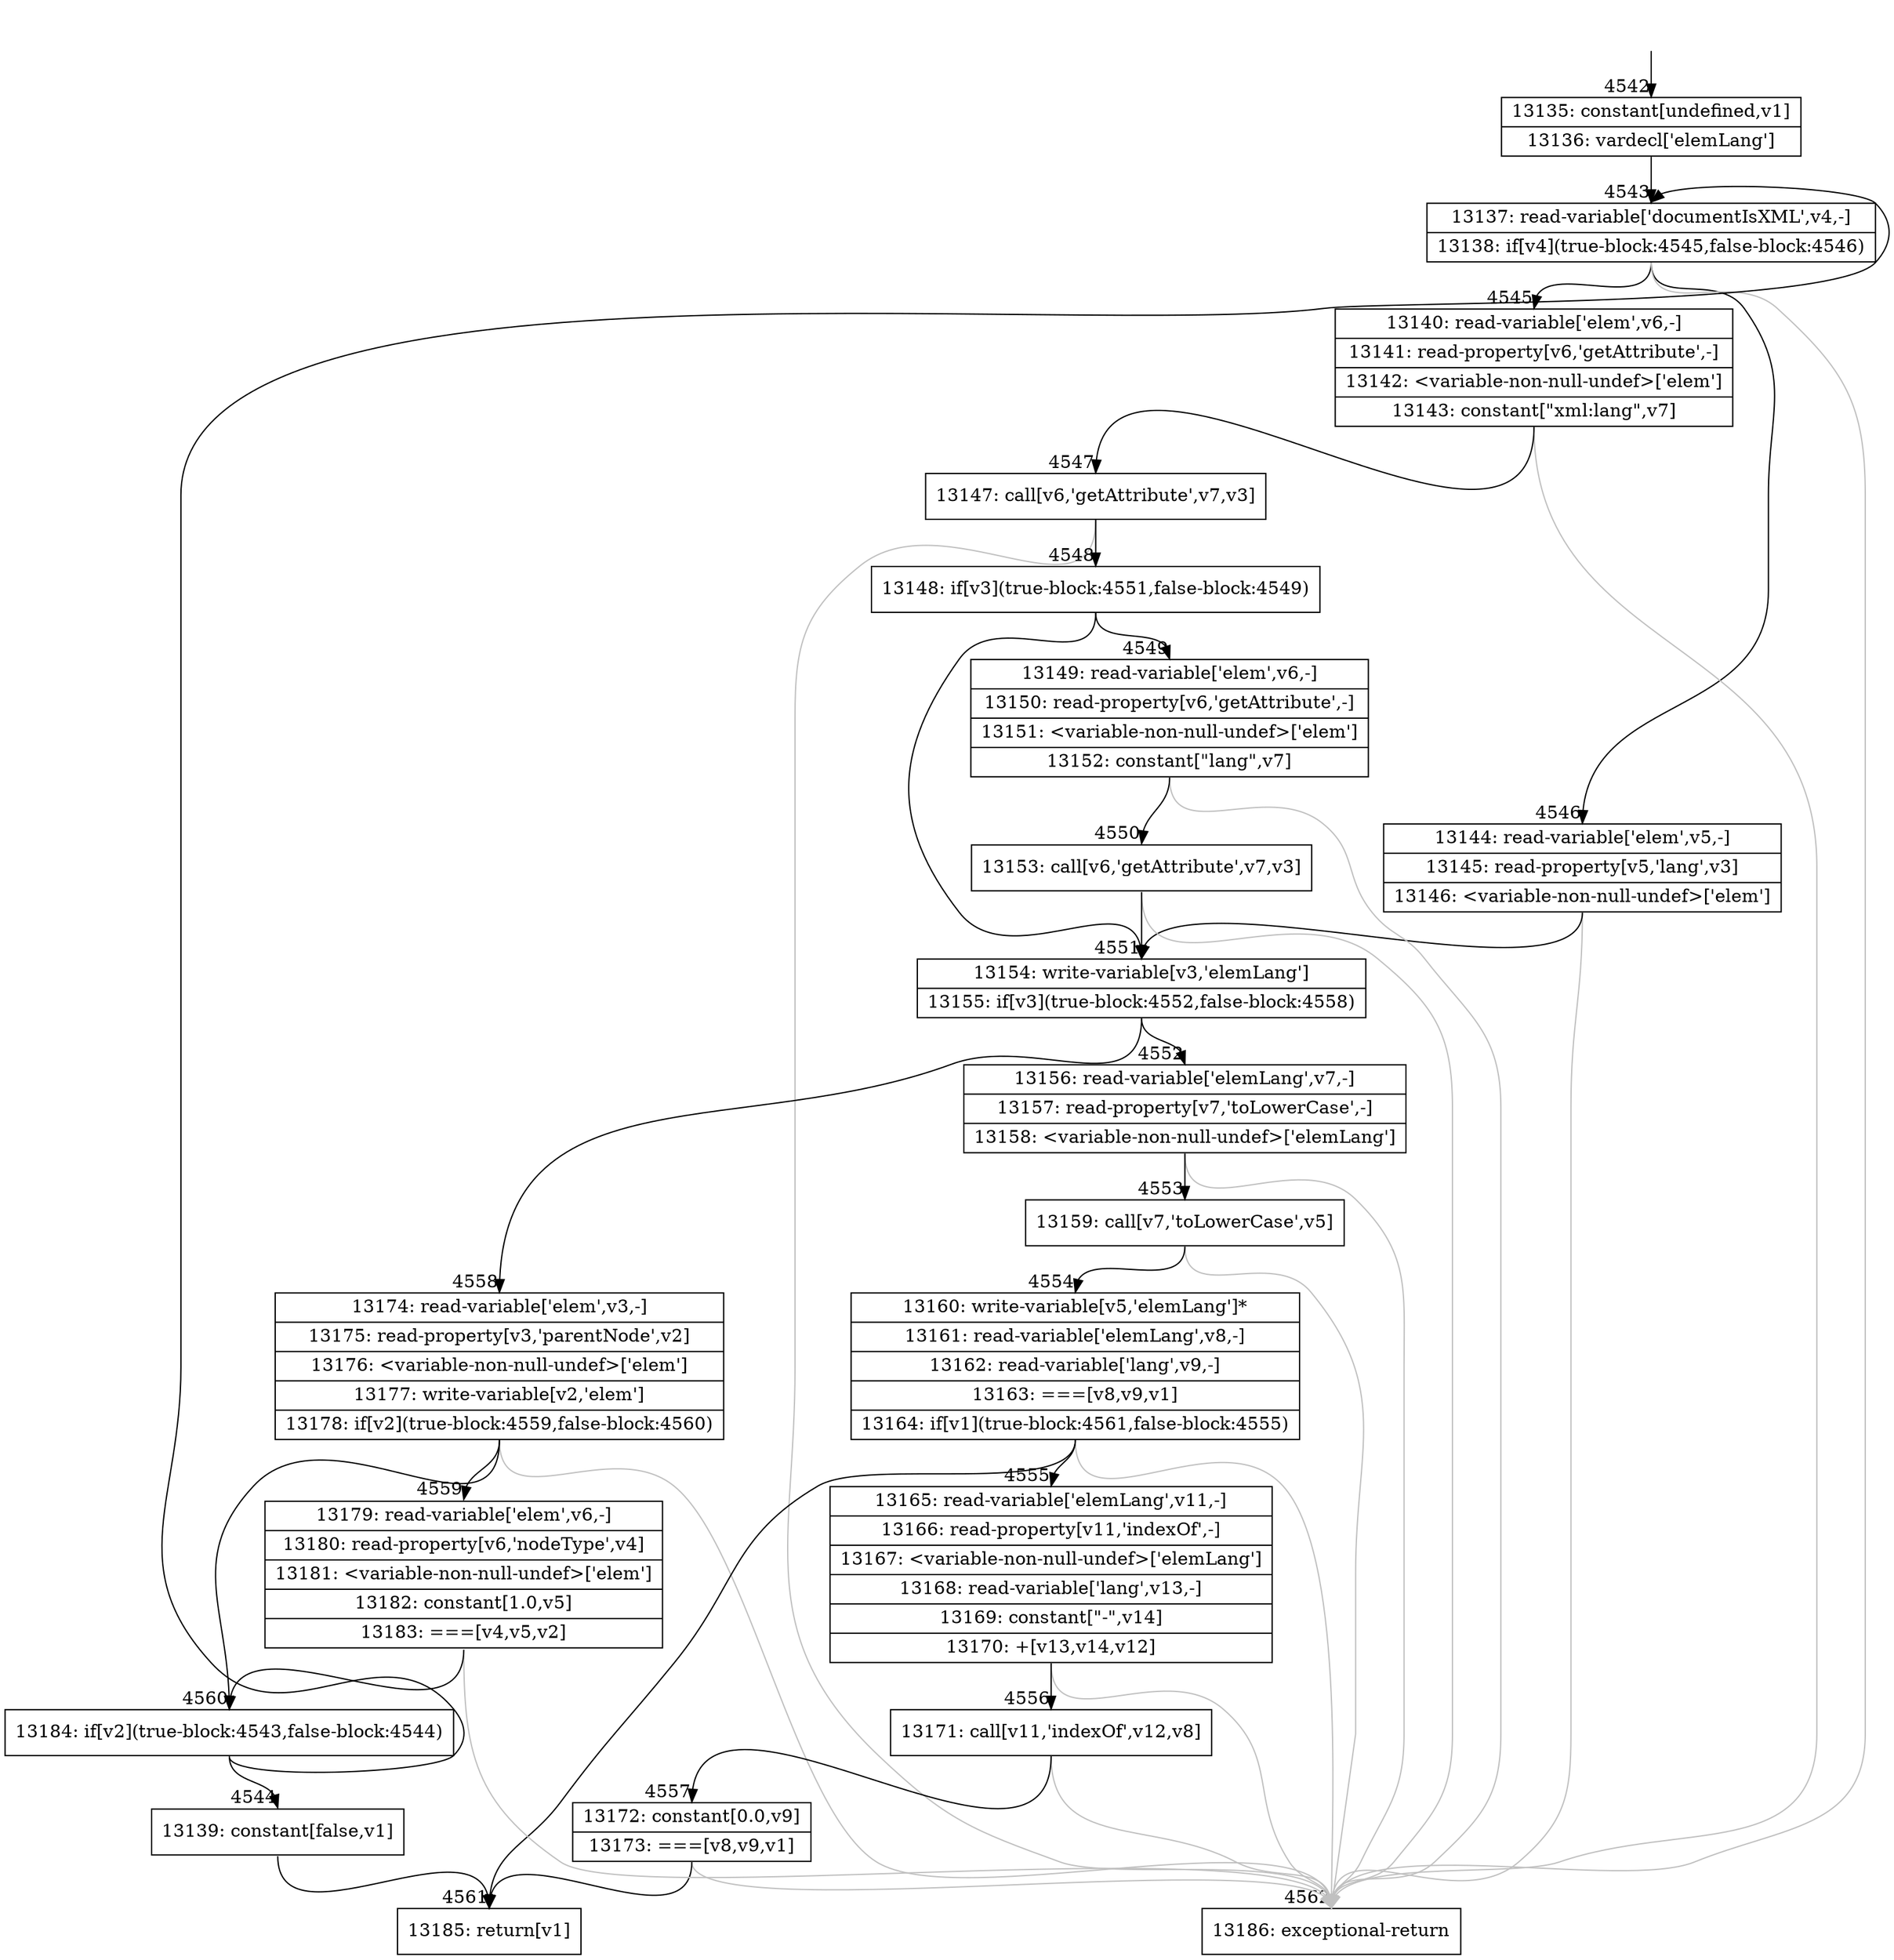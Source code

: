 digraph {
rankdir="TD"
BB_entry297[shape=none,label=""];
BB_entry297 -> BB4542 [tailport=s, headport=n, headlabel="    4542"]
BB4542 [shape=record label="{13135: constant[undefined,v1]|13136: vardecl['elemLang']}" ] 
BB4542 -> BB4543 [tailport=s, headport=n, headlabel="      4543"]
BB4543 [shape=record label="{13137: read-variable['documentIsXML',v4,-]|13138: if[v4](true-block:4545,false-block:4546)}" ] 
BB4543 -> BB4545 [tailport=s, headport=n, headlabel="      4545"]
BB4543 -> BB4546 [tailport=s, headport=n, headlabel="      4546"]
BB4543 -> BB4562 [tailport=s, headport=n, color=gray, headlabel="      4562"]
BB4544 [shape=record label="{13139: constant[false,v1]}" ] 
BB4544 -> BB4561 [tailport=s, headport=n, headlabel="      4561"]
BB4545 [shape=record label="{13140: read-variable['elem',v6,-]|13141: read-property[v6,'getAttribute',-]|13142: \<variable-non-null-undef\>['elem']|13143: constant[\"xml:lang\",v7]}" ] 
BB4545 -> BB4547 [tailport=s, headport=n, headlabel="      4547"]
BB4545 -> BB4562 [tailport=s, headport=n, color=gray]
BB4546 [shape=record label="{13144: read-variable['elem',v5,-]|13145: read-property[v5,'lang',v3]|13146: \<variable-non-null-undef\>['elem']}" ] 
BB4546 -> BB4551 [tailport=s, headport=n, headlabel="      4551"]
BB4546 -> BB4562 [tailport=s, headport=n, color=gray]
BB4547 [shape=record label="{13147: call[v6,'getAttribute',v7,v3]}" ] 
BB4547 -> BB4548 [tailport=s, headport=n, headlabel="      4548"]
BB4547 -> BB4562 [tailport=s, headport=n, color=gray]
BB4548 [shape=record label="{13148: if[v3](true-block:4551,false-block:4549)}" ] 
BB4548 -> BB4551 [tailport=s, headport=n]
BB4548 -> BB4549 [tailport=s, headport=n, headlabel="      4549"]
BB4549 [shape=record label="{13149: read-variable['elem',v6,-]|13150: read-property[v6,'getAttribute',-]|13151: \<variable-non-null-undef\>['elem']|13152: constant[\"lang\",v7]}" ] 
BB4549 -> BB4550 [tailport=s, headport=n, headlabel="      4550"]
BB4549 -> BB4562 [tailport=s, headport=n, color=gray]
BB4550 [shape=record label="{13153: call[v6,'getAttribute',v7,v3]}" ] 
BB4550 -> BB4551 [tailport=s, headport=n]
BB4550 -> BB4562 [tailport=s, headport=n, color=gray]
BB4551 [shape=record label="{13154: write-variable[v3,'elemLang']|13155: if[v3](true-block:4552,false-block:4558)}" ] 
BB4551 -> BB4552 [tailport=s, headport=n, headlabel="      4552"]
BB4551 -> BB4558 [tailport=s, headport=n, headlabel="      4558"]
BB4552 [shape=record label="{13156: read-variable['elemLang',v7,-]|13157: read-property[v7,'toLowerCase',-]|13158: \<variable-non-null-undef\>['elemLang']}" ] 
BB4552 -> BB4553 [tailport=s, headport=n, headlabel="      4553"]
BB4552 -> BB4562 [tailport=s, headport=n, color=gray]
BB4553 [shape=record label="{13159: call[v7,'toLowerCase',v5]}" ] 
BB4553 -> BB4554 [tailport=s, headport=n, headlabel="      4554"]
BB4553 -> BB4562 [tailport=s, headport=n, color=gray]
BB4554 [shape=record label="{13160: write-variable[v5,'elemLang']*|13161: read-variable['elemLang',v8,-]|13162: read-variable['lang',v9,-]|13163: ===[v8,v9,v1]|13164: if[v1](true-block:4561,false-block:4555)}" ] 
BB4554 -> BB4561 [tailport=s, headport=n]
BB4554 -> BB4555 [tailport=s, headport=n, headlabel="      4555"]
BB4554 -> BB4562 [tailport=s, headport=n, color=gray]
BB4555 [shape=record label="{13165: read-variable['elemLang',v11,-]|13166: read-property[v11,'indexOf',-]|13167: \<variable-non-null-undef\>['elemLang']|13168: read-variable['lang',v13,-]|13169: constant[\"-\",v14]|13170: +[v13,v14,v12]}" ] 
BB4555 -> BB4556 [tailport=s, headport=n, headlabel="      4556"]
BB4555 -> BB4562 [tailport=s, headport=n, color=gray]
BB4556 [shape=record label="{13171: call[v11,'indexOf',v12,v8]}" ] 
BB4556 -> BB4557 [tailport=s, headport=n, headlabel="      4557"]
BB4556 -> BB4562 [tailport=s, headport=n, color=gray]
BB4557 [shape=record label="{13172: constant[0.0,v9]|13173: ===[v8,v9,v1]}" ] 
BB4557 -> BB4561 [tailport=s, headport=n]
BB4557 -> BB4562 [tailport=s, headport=n, color=gray]
BB4558 [shape=record label="{13174: read-variable['elem',v3,-]|13175: read-property[v3,'parentNode',v2]|13176: \<variable-non-null-undef\>['elem']|13177: write-variable[v2,'elem']|13178: if[v2](true-block:4559,false-block:4560)}" ] 
BB4558 -> BB4560 [tailport=s, headport=n, headlabel="      4560"]
BB4558 -> BB4559 [tailport=s, headport=n, headlabel="      4559"]
BB4558 -> BB4562 [tailport=s, headport=n, color=gray]
BB4559 [shape=record label="{13179: read-variable['elem',v6,-]|13180: read-property[v6,'nodeType',v4]|13181: \<variable-non-null-undef\>['elem']|13182: constant[1.0,v5]|13183: ===[v4,v5,v2]}" ] 
BB4559 -> BB4560 [tailport=s, headport=n]
BB4559 -> BB4562 [tailport=s, headport=n, color=gray]
BB4560 [shape=record label="{13184: if[v2](true-block:4543,false-block:4544)}" ] 
BB4560 -> BB4543 [tailport=s, headport=n]
BB4560 -> BB4544 [tailport=s, headport=n, headlabel="      4544"]
BB4561 [shape=record label="{13185: return[v1]}" ] 
BB4562 [shape=record label="{13186: exceptional-return}" ] 
}
